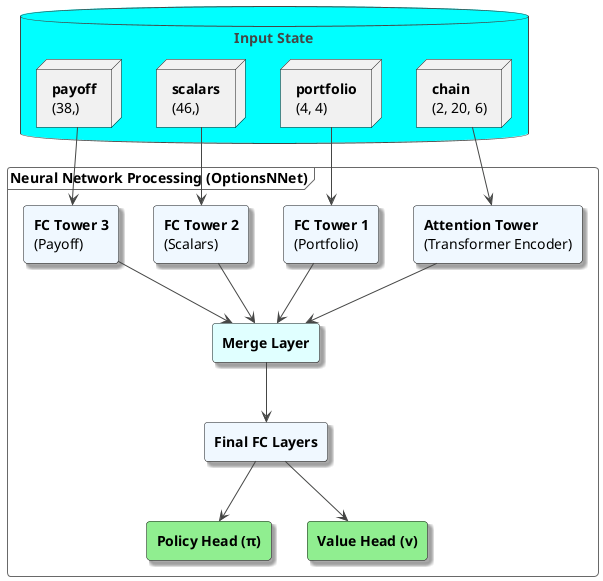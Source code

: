     @startuml
    !theme vibrant
    skinparam rectangle {
        shadowing true
        borderRadius 10
        stereoTypeFontSize 0
    }
    database "Input State" {
        node "<b>chain</b>\n(2, 20, 6)" as Chain
        node "<b>portfolio</b>\n(4, 4)" as Portfolio
        node "<b>scalars</b>\n(46,)" as Scalars
        node "<b>payoff</b>\n(38,)" as Payoff
    }
    frame "Neural Network Processing (OptionsNNet)" {
        rectangle "<b>Attention Tower</b>\n(Transformer Encoder)" as AttentionTower #AliceBlue
        rectangle "<b>FC Tower 1</b>\n(Portfolio)" as FCTower1 #AliceBlue
        rectangle "<b>FC Tower 2</b>\n(Scalars)" as FCTower2 #AliceBlue
        rectangle "<b>FC Tower 3</b>\n(Payoff)" as FCTower3 #AliceBlue
        rectangle "<b>Merge Layer</b>" as Merge #LightCyan
        rectangle "<b>Final FC Layers</b>" as FinalLayers #AliceBlue
        rectangle "<b>Policy Head (π)</b>" as PolicyHead #LightGreen
        rectangle "<b>Value Head (v)</b>" as ValueHead #LightGreen
        
        Chain --> AttentionTower
        Portfolio --> FCTower1
        Scalars --> FCTower2
        Payoff --> FCTower3
        AttentionTower --> Merge
        FCTower1 --> Merge
        FCTower2 --> Merge
        FCTower3 --> Merge
        Merge --> FinalLayers
        FinalLayers --> PolicyHead
        FinalLayers --> ValueHead
    }
    @enduml
